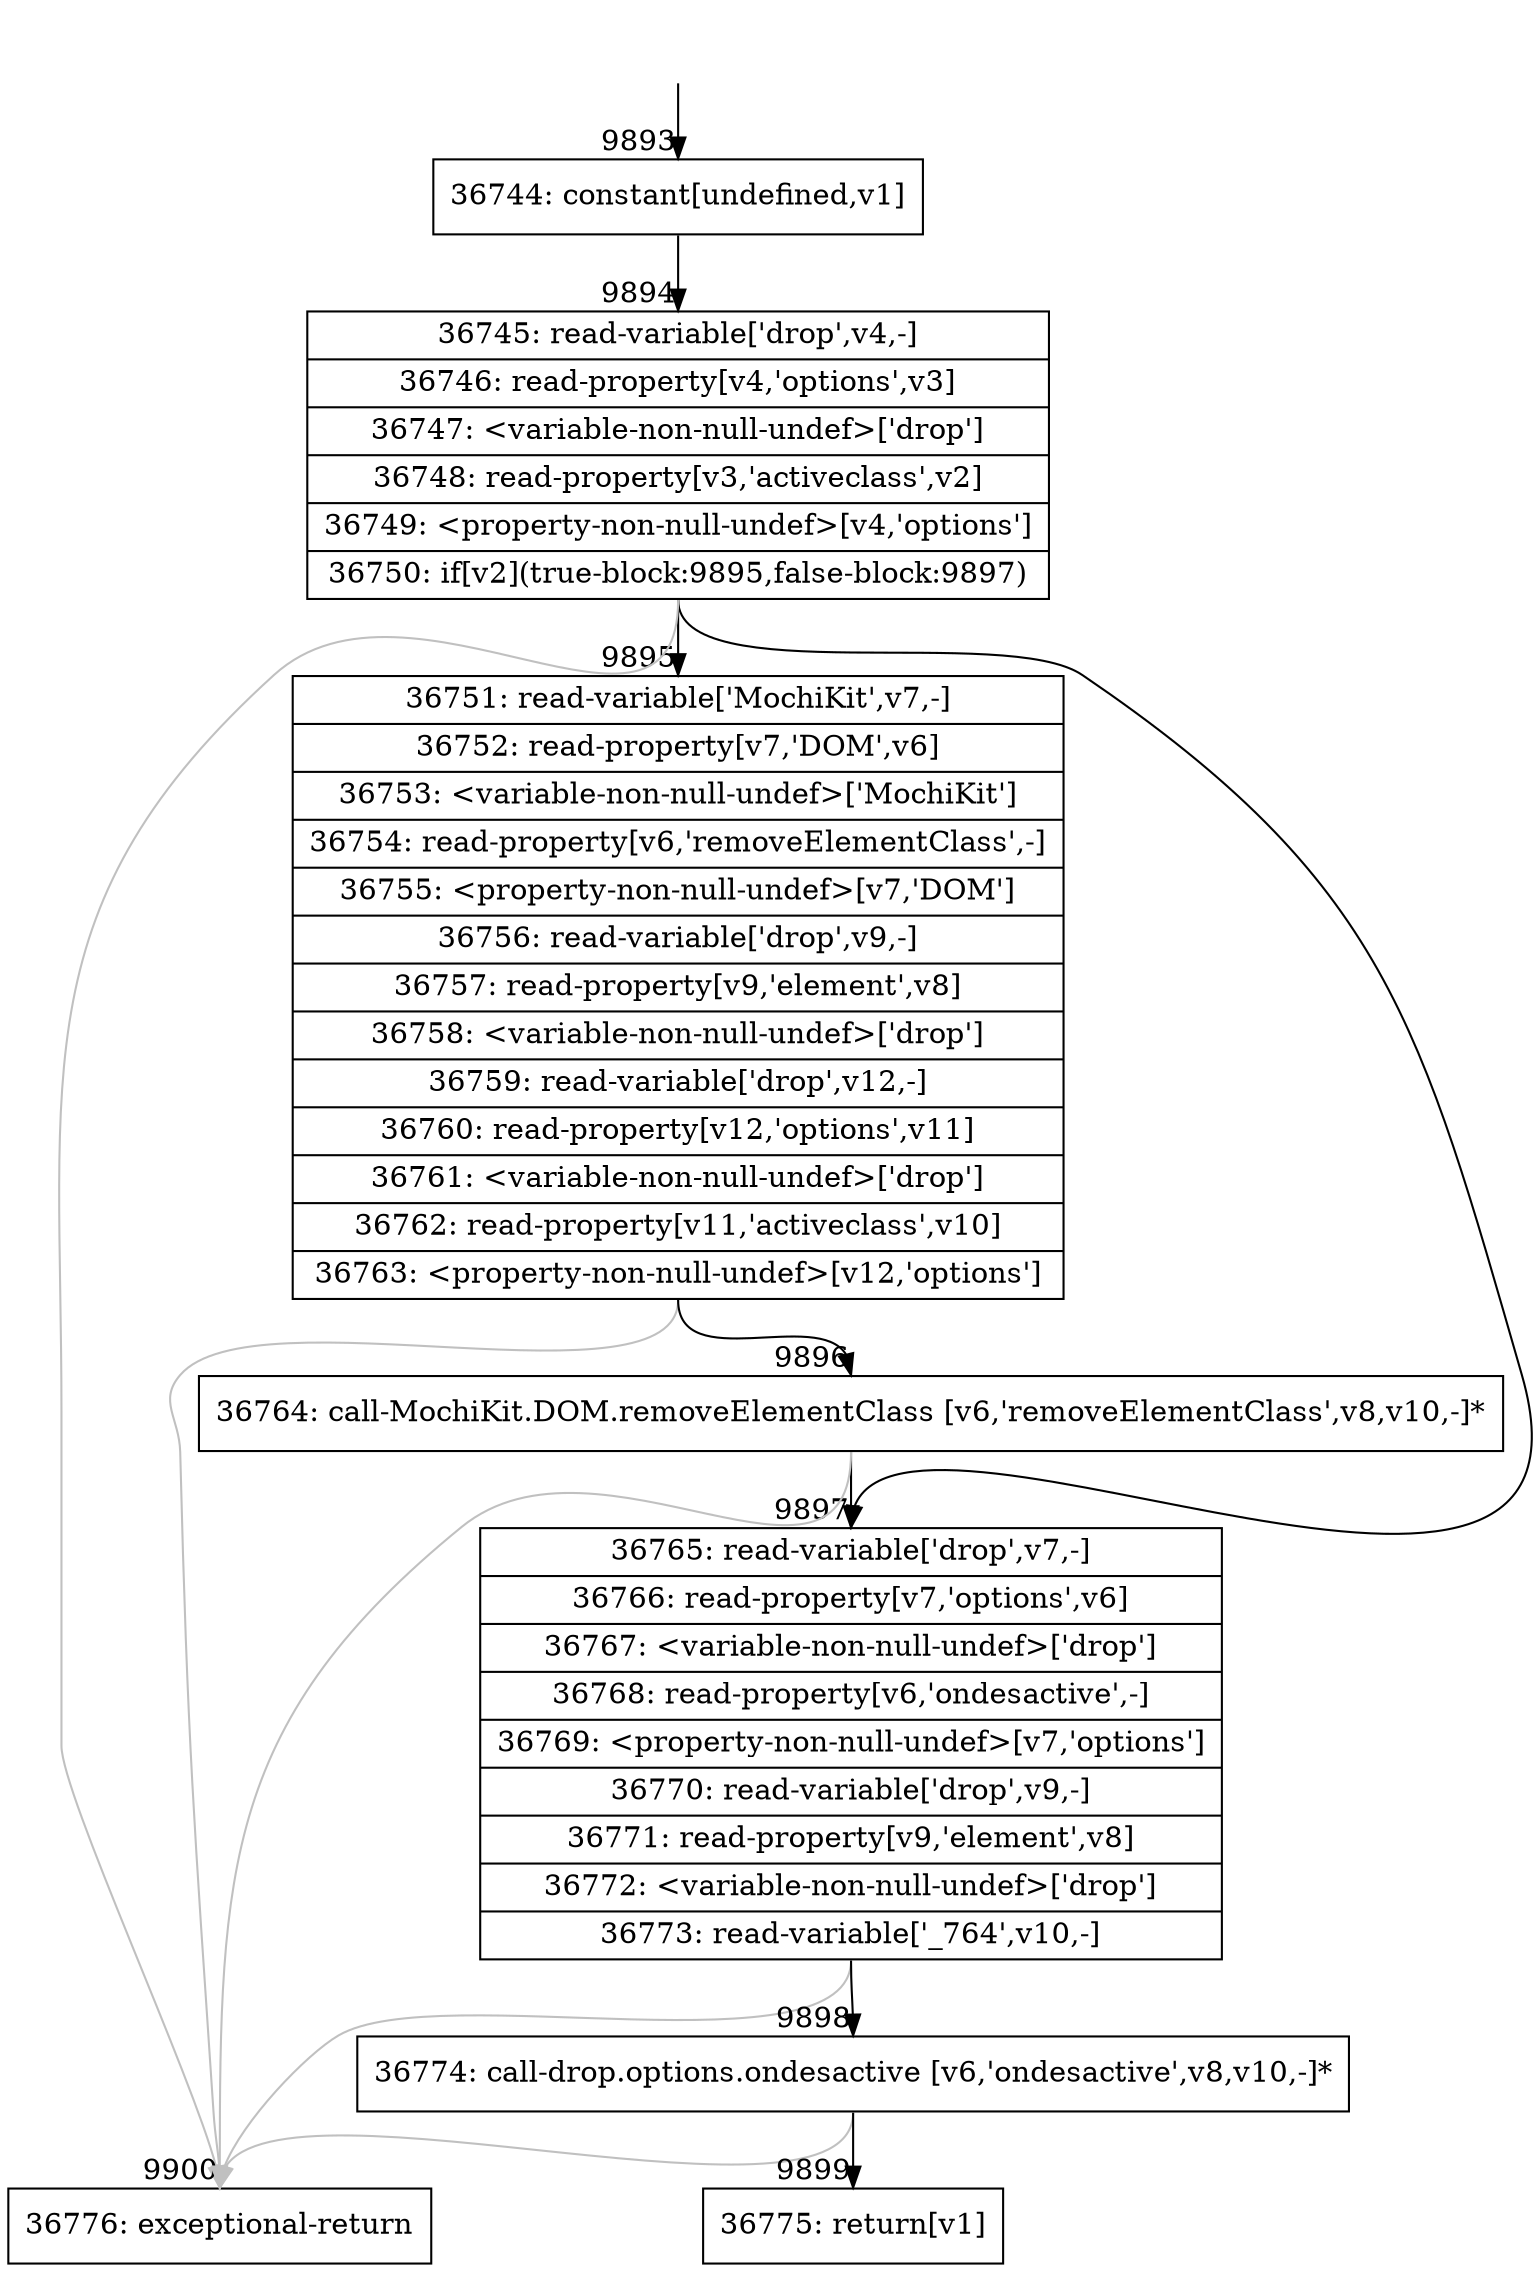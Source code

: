 digraph {
rankdir="TD"
BB_entry699[shape=none,label=""];
BB_entry699 -> BB9893 [tailport=s, headport=n, headlabel="    9893"]
BB9893 [shape=record label="{36744: constant[undefined,v1]}" ] 
BB9893 -> BB9894 [tailport=s, headport=n, headlabel="      9894"]
BB9894 [shape=record label="{36745: read-variable['drop',v4,-]|36746: read-property[v4,'options',v3]|36747: \<variable-non-null-undef\>['drop']|36748: read-property[v3,'activeclass',v2]|36749: \<property-non-null-undef\>[v4,'options']|36750: if[v2](true-block:9895,false-block:9897)}" ] 
BB9894 -> BB9895 [tailport=s, headport=n, headlabel="      9895"]
BB9894 -> BB9897 [tailport=s, headport=n, headlabel="      9897"]
BB9894 -> BB9900 [tailport=s, headport=n, color=gray, headlabel="      9900"]
BB9895 [shape=record label="{36751: read-variable['MochiKit',v7,-]|36752: read-property[v7,'DOM',v6]|36753: \<variable-non-null-undef\>['MochiKit']|36754: read-property[v6,'removeElementClass',-]|36755: \<property-non-null-undef\>[v7,'DOM']|36756: read-variable['drop',v9,-]|36757: read-property[v9,'element',v8]|36758: \<variable-non-null-undef\>['drop']|36759: read-variable['drop',v12,-]|36760: read-property[v12,'options',v11]|36761: \<variable-non-null-undef\>['drop']|36762: read-property[v11,'activeclass',v10]|36763: \<property-non-null-undef\>[v12,'options']}" ] 
BB9895 -> BB9896 [tailport=s, headport=n, headlabel="      9896"]
BB9895 -> BB9900 [tailport=s, headport=n, color=gray]
BB9896 [shape=record label="{36764: call-MochiKit.DOM.removeElementClass [v6,'removeElementClass',v8,v10,-]*}" ] 
BB9896 -> BB9897 [tailport=s, headport=n]
BB9896 -> BB9900 [tailport=s, headport=n, color=gray]
BB9897 [shape=record label="{36765: read-variable['drop',v7,-]|36766: read-property[v7,'options',v6]|36767: \<variable-non-null-undef\>['drop']|36768: read-property[v6,'ondesactive',-]|36769: \<property-non-null-undef\>[v7,'options']|36770: read-variable['drop',v9,-]|36771: read-property[v9,'element',v8]|36772: \<variable-non-null-undef\>['drop']|36773: read-variable['_764',v10,-]}" ] 
BB9897 -> BB9898 [tailport=s, headport=n, headlabel="      9898"]
BB9897 -> BB9900 [tailport=s, headport=n, color=gray]
BB9898 [shape=record label="{36774: call-drop.options.ondesactive [v6,'ondesactive',v8,v10,-]*}" ] 
BB9898 -> BB9899 [tailport=s, headport=n, headlabel="      9899"]
BB9898 -> BB9900 [tailport=s, headport=n, color=gray]
BB9899 [shape=record label="{36775: return[v1]}" ] 
BB9900 [shape=record label="{36776: exceptional-return}" ] 
//#$~ 6976
}
